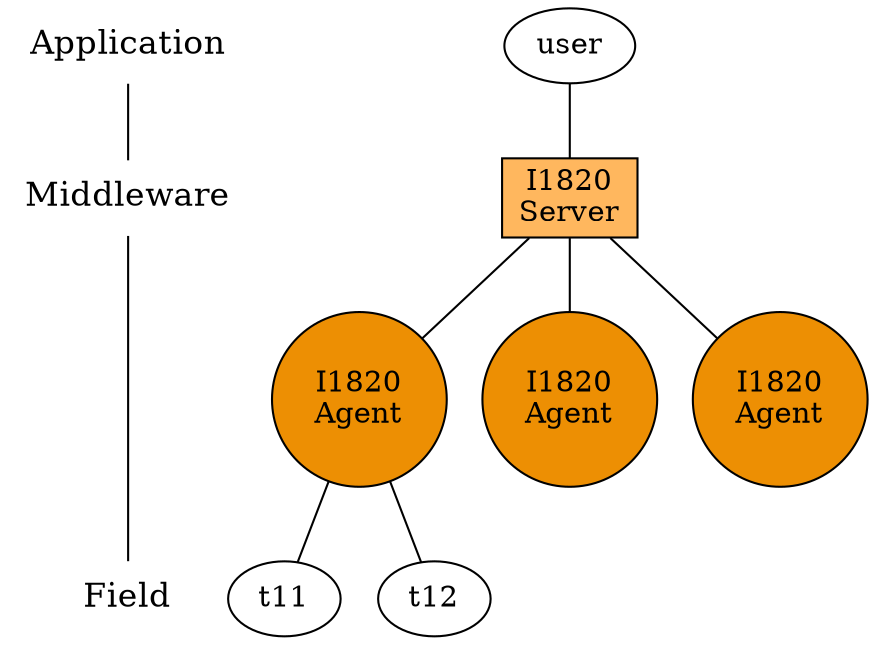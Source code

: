 graph architecture {
	{
		node [shape=plaintext, fontsize=16];
		/* the time-line graph */
		"Application" -- "Middleware" -- "Field";
	}

	{
		rank=same;
		"Middleware"; i1820;
	}

	{
		rank=same;
		agent1; agent2; agent3;
	}

	{
		rank=same
		"Application"; user;
	}

	{
		rank=same;
		"Field"; t11; t12;
	}

	user -- i1820;
	i1820 -- agent1;
	i1820 -- agent2;
	i1820 -- agent3;
	agent1 -- t11;
	agent1 -- t12;

	i1820 [shape=box, label="I1820\nServer", fillcolor="#FFB75E", style=filled];
	agent1 [shape=circle, label="I1820\nAgent", fillcolor="#ED8F03", style=filled];
	agent2 [shape=circle, label="I1820\nAgent", fillcolor="#ED8F03", style=filled];
	agent3 [shape=circle, label="I1820\nAgent", fillcolor="#ED8F03", style=filled];
}
